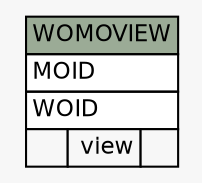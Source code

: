 // dot 2.26.3 on Linux 3.5.0-34-generic
// SchemaSpy rev 590
digraph "WOMOVIEW" {
  graph [
    rankdir="RL"
    bgcolor="#f7f7f7"
    nodesep="0.18"
    ranksep="0.46"
    fontname="Helvetica"
    fontsize="11"
  ];
  node [
    fontname="Helvetica"
    fontsize="11"
    shape="plaintext"
  ];
  edge [
    arrowsize="0.8"
  ];
  "WOMOVIEW" [
    label=<
    <TABLE BORDER="0" CELLBORDER="1" CELLSPACING="0" BGCOLOR="#ffffff">
      <TR><TD COLSPAN="3" BGCOLOR="#9bab96" ALIGN="CENTER">WOMOVIEW</TD></TR>
      <TR><TD PORT="MOID" COLSPAN="3" ALIGN="LEFT">MOID</TD></TR>
      <TR><TD PORT="WOID" COLSPAN="3" ALIGN="LEFT">WOID</TD></TR>
      <TR><TD ALIGN="LEFT" BGCOLOR="#f7f7f7">  </TD><TD ALIGN="RIGHT" BGCOLOR="#f7f7f7">view</TD><TD ALIGN="RIGHT" BGCOLOR="#f7f7f7">  </TD></TR>
    </TABLE>>
    URL="tables/WOMOVIEW.html"
    tooltip="WOMOVIEW"
  ];
}

